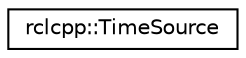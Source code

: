 digraph "Graphical Class Hierarchy"
{
  edge [fontname="Helvetica",fontsize="10",labelfontname="Helvetica",labelfontsize="10"];
  node [fontname="Helvetica",fontsize="10",shape=record];
  rankdir="LR";
  Node0 [label="rclcpp::TimeSource",height=0.2,width=0.4,color="black", fillcolor="white", style="filled",URL="$classrclcpp_1_1TimeSource.html"];
}

